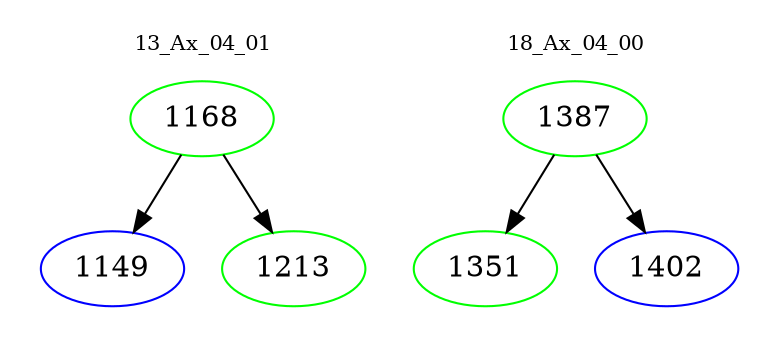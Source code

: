 digraph{
subgraph cluster_0 {
color = white
label = "13_Ax_04_01";
fontsize=10;
T0_1168 [label="1168", color="green"]
T0_1168 -> T0_1149 [color="black"]
T0_1149 [label="1149", color="blue"]
T0_1168 -> T0_1213 [color="black"]
T0_1213 [label="1213", color="green"]
}
subgraph cluster_1 {
color = white
label = "18_Ax_04_00";
fontsize=10;
T1_1387 [label="1387", color="green"]
T1_1387 -> T1_1351 [color="black"]
T1_1351 [label="1351", color="green"]
T1_1387 -> T1_1402 [color="black"]
T1_1402 [label="1402", color="blue"]
}
}
